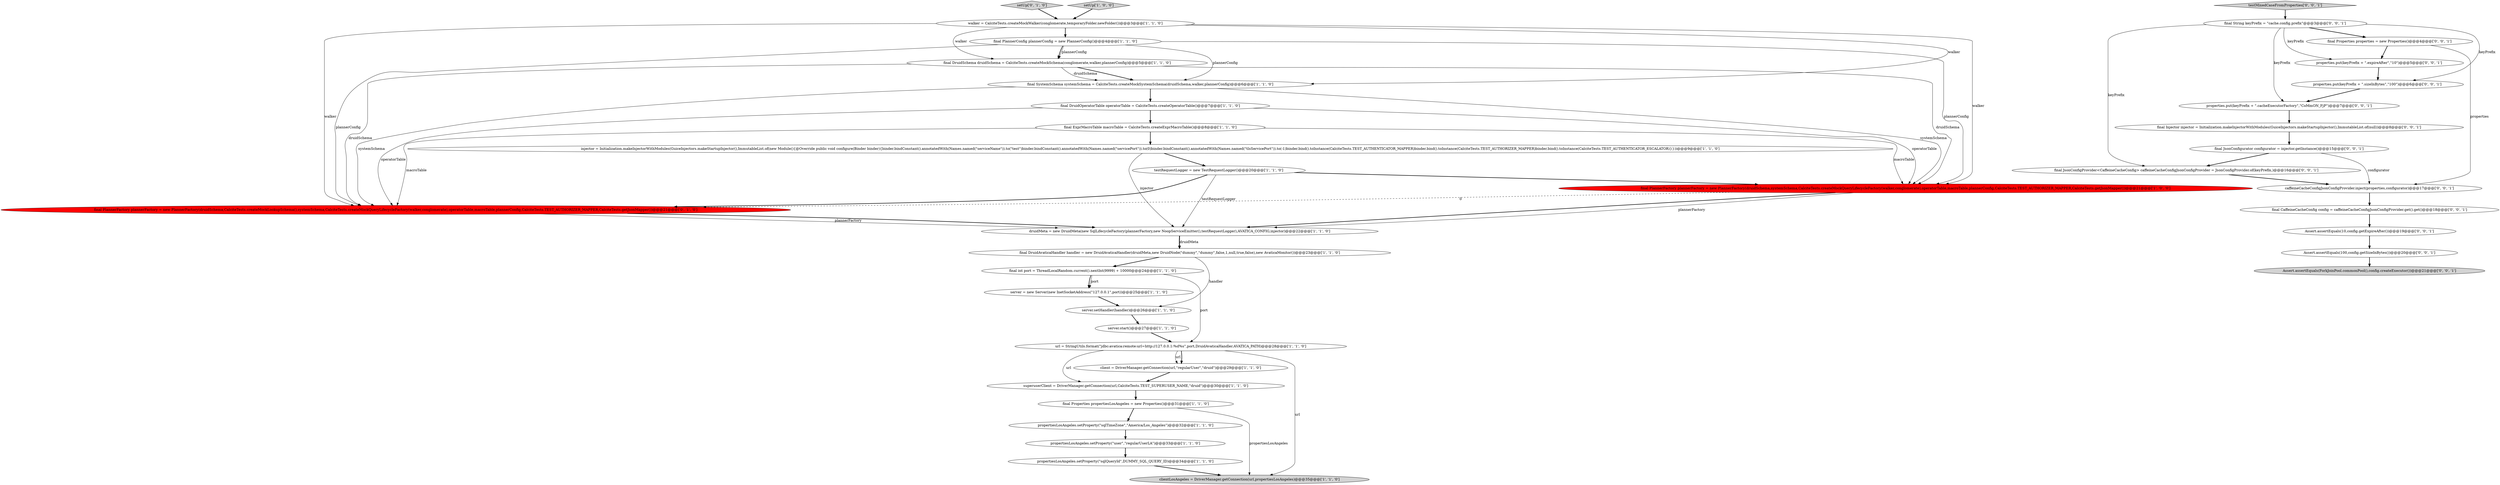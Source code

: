 digraph {
7 [style = filled, label = "final Properties propertiesLosAngeles = new Properties()@@@31@@@['1', '1', '0']", fillcolor = white, shape = ellipse image = "AAA0AAABBB1BBB"];
22 [style = filled, label = "propertiesLosAngeles.setProperty(\"user\",\"regularUserLA\")@@@33@@@['1', '1', '0']", fillcolor = white, shape = ellipse image = "AAA0AAABBB1BBB"];
5 [style = filled, label = "superuserClient = DriverManager.getConnection(url,CalciteTests.TEST_SUPERUSER_NAME,\"druid\")@@@30@@@['1', '1', '0']", fillcolor = white, shape = ellipse image = "AAA0AAABBB1BBB"];
35 [style = filled, label = "final String keyPrefix = \"cache.config.prefix\"@@@3@@@['0', '0', '1']", fillcolor = white, shape = ellipse image = "AAA0AAABBB3BBB"];
3 [style = filled, label = "final DruidAvaticaHandler handler = new DruidAvaticaHandler(druidMeta,new DruidNode(\"dummy\",\"dummy\",false,1,null,true,false),new AvaticaMonitor())@@@23@@@['1', '1', '0']", fillcolor = white, shape = ellipse image = "AAA0AAABBB1BBB"];
26 [style = filled, label = "Assert.assertEquals(100,config.getSizeInBytes())@@@20@@@['0', '0', '1']", fillcolor = white, shape = ellipse image = "AAA0AAABBB3BBB"];
38 [style = filled, label = "final CaffeineCacheConfig config = caffeineCacheConfigJsonConfigProvider.get().get()@@@18@@@['0', '0', '1']", fillcolor = white, shape = ellipse image = "AAA0AAABBB3BBB"];
19 [style = filled, label = "injector = Initialization.makeInjectorWithModules(GuiceInjectors.makeStartupInjector(),ImmutableList.of(new Module(){@Override public void configure(Binder binder){binder.bindConstant().annotatedWith(Names.named(\"serviceName\")).to(\"test\")binder.bindConstant().annotatedWith(Names.named(\"servicePort\")).to(0)binder.bindConstant().annotatedWith(Names.named(\"tlsServicePort\")).to(-1)binder.bind().toInstance(CalciteTests.TEST_AUTHENTICATOR_MAPPER)binder.bind().toInstance(CalciteTests.TEST_AUTHORIZER_MAPPER)binder.bind().toInstance(CalciteTests.TEST_AUTHENTICATOR_ESCALATOR)}}))@@@9@@@['1', '1', '0']", fillcolor = white, shape = ellipse image = "AAA0AAABBB1BBB"];
12 [style = filled, label = "final DruidOperatorTable operatorTable = CalciteTests.createOperatorTable()@@@7@@@['1', '1', '0']", fillcolor = white, shape = ellipse image = "AAA0AAABBB1BBB"];
10 [style = filled, label = "testRequestLogger = new TestRequestLogger()@@@20@@@['1', '1', '0']", fillcolor = white, shape = ellipse image = "AAA0AAABBB1BBB"];
11 [style = filled, label = "final int port = ThreadLocalRandom.current().nextInt(9999) + 10000@@@24@@@['1', '1', '0']", fillcolor = white, shape = ellipse image = "AAA0AAABBB1BBB"];
16 [style = filled, label = "walker = CalciteTests.createMockWalker(conglomerate,temporaryFolder.newFolder())@@@3@@@['1', '1', '0']", fillcolor = white, shape = ellipse image = "AAA0AAABBB1BBB"];
34 [style = filled, label = "final Properties properties = new Properties()@@@4@@@['0', '0', '1']", fillcolor = white, shape = ellipse image = "AAA0AAABBB3BBB"];
31 [style = filled, label = "Assert.assertEquals(10,config.getExpireAfter())@@@19@@@['0', '0', '1']", fillcolor = white, shape = ellipse image = "AAA0AAABBB3BBB"];
17 [style = filled, label = "server.start()@@@27@@@['1', '1', '0']", fillcolor = white, shape = ellipse image = "AAA0AAABBB1BBB"];
37 [style = filled, label = "properties.put(keyPrefix + \".sizeInBytes\",\"100\")@@@6@@@['0', '0', '1']", fillcolor = white, shape = ellipse image = "AAA0AAABBB3BBB"];
20 [style = filled, label = "propertiesLosAngeles.setProperty(\"sqlQueryId\",DUMMY_SQL_QUERY_ID)@@@34@@@['1', '1', '0']", fillcolor = white, shape = ellipse image = "AAA0AAABBB1BBB"];
24 [style = filled, label = "setUp['0', '1', '0']", fillcolor = lightgray, shape = diamond image = "AAA0AAABBB2BBB"];
18 [style = filled, label = "server = new Server(new InetSocketAddress(\"127.0.0.1\",port))@@@25@@@['1', '1', '0']", fillcolor = white, shape = ellipse image = "AAA0AAABBB1BBB"];
0 [style = filled, label = "client = DriverManager.getConnection(url,\"regularUser\",\"druid\")@@@29@@@['1', '1', '0']", fillcolor = white, shape = ellipse image = "AAA0AAABBB1BBB"];
39 [style = filled, label = "final JsonConfigurator configurator = injector.getInstance()@@@15@@@['0', '0', '1']", fillcolor = white, shape = ellipse image = "AAA0AAABBB3BBB"];
13 [style = filled, label = "final ExprMacroTable macroTable = CalciteTests.createExprMacroTable()@@@8@@@['1', '1', '0']", fillcolor = white, shape = ellipse image = "AAA0AAABBB1BBB"];
2 [style = filled, label = "server.setHandler(handler)@@@26@@@['1', '1', '0']", fillcolor = white, shape = ellipse image = "AAA0AAABBB1BBB"];
4 [style = filled, label = "final PlannerConfig plannerConfig = new PlannerConfig()@@@4@@@['1', '1', '0']", fillcolor = white, shape = ellipse image = "AAA0AAABBB1BBB"];
21 [style = filled, label = "druidMeta = new DruidMeta(new SqlLifecycleFactory(plannerFactory,new NoopServiceEmitter(),testRequestLogger),AVATICA_CONFIG,injector)@@@22@@@['1', '1', '0']", fillcolor = white, shape = ellipse image = "AAA0AAABBB1BBB"];
32 [style = filled, label = "final JsonConfigProvider<CaffeineCacheConfig> caffeineCacheConfigJsonConfigProvider = JsonConfigProvider.of(keyPrefix,)@@@16@@@['0', '0', '1']", fillcolor = white, shape = ellipse image = "AAA0AAABBB3BBB"];
6 [style = filled, label = "url = StringUtils.format(\"jdbc:avatica:remote:url=http://127.0.0.1:%d%s\",port,DruidAvaticaHandler.AVATICA_PATH)@@@28@@@['1', '1', '0']", fillcolor = white, shape = ellipse image = "AAA0AAABBB1BBB"];
25 [style = filled, label = "final PlannerFactory plannerFactory = new PlannerFactory(druidSchema,CalciteTests.createMockLookupSchema(),systemSchema,CalciteTests.createMockQueryLifecycleFactory(walker,conglomerate),operatorTable,macroTable,plannerConfig,CalciteTests.TEST_AUTHORIZER_MAPPER,CalciteTests.getJsonMapper())@@@21@@@['0', '1', '0']", fillcolor = red, shape = ellipse image = "AAA1AAABBB2BBB"];
30 [style = filled, label = "caffeineCacheConfigJsonConfigProvider.inject(properties,configurator)@@@17@@@['0', '0', '1']", fillcolor = white, shape = ellipse image = "AAA0AAABBB3BBB"];
23 [style = filled, label = "clientLosAngeles = DriverManager.getConnection(url,propertiesLosAngeles)@@@35@@@['1', '1', '0']", fillcolor = lightgray, shape = ellipse image = "AAA0AAABBB1BBB"];
9 [style = filled, label = "final PlannerFactory plannerFactory = new PlannerFactory(druidSchema,systemSchema,CalciteTests.createMockQueryLifecycleFactory(walker,conglomerate),operatorTable,macroTable,plannerConfig,CalciteTests.TEST_AUTHORIZER_MAPPER,CalciteTests.getJsonMapper())@@@21@@@['1', '0', '0']", fillcolor = red, shape = ellipse image = "AAA1AAABBB1BBB"];
14 [style = filled, label = "setUp['1', '0', '0']", fillcolor = lightgray, shape = diamond image = "AAA0AAABBB1BBB"];
33 [style = filled, label = "properties.put(keyPrefix + \".expireAfter\",\"10\")@@@5@@@['0', '0', '1']", fillcolor = white, shape = ellipse image = "AAA0AAABBB3BBB"];
29 [style = filled, label = "final Injector injector = Initialization.makeInjectorWithModules(GuiceInjectors.makeStartupInjector(),ImmutableList.of(null))@@@8@@@['0', '0', '1']", fillcolor = white, shape = ellipse image = "AAA0AAABBB3BBB"];
8 [style = filled, label = "final DruidSchema druidSchema = CalciteTests.createMockSchema(conglomerate,walker,plannerConfig)@@@5@@@['1', '1', '0']", fillcolor = white, shape = ellipse image = "AAA0AAABBB1BBB"];
15 [style = filled, label = "propertiesLosAngeles.setProperty(\"sqlTimeZone\",\"America/Los_Angeles\")@@@32@@@['1', '1', '0']", fillcolor = white, shape = ellipse image = "AAA0AAABBB1BBB"];
28 [style = filled, label = "testMixedCaseFromProperties['0', '0', '1']", fillcolor = lightgray, shape = diamond image = "AAA0AAABBB3BBB"];
36 [style = filled, label = "Assert.assertEquals(ForkJoinPool.commonPool(),config.createExecutor())@@@21@@@['0', '0', '1']", fillcolor = lightgray, shape = ellipse image = "AAA0AAABBB3BBB"];
1 [style = filled, label = "final SystemSchema systemSchema = CalciteTests.createMockSystemSchema(druidSchema,walker,plannerConfig)@@@6@@@['1', '1', '0']", fillcolor = white, shape = ellipse image = "AAA0AAABBB1BBB"];
27 [style = filled, label = "properties.put(keyPrefix + \".cacheExecutorFactory\",\"CoMmON_FjP\")@@@7@@@['0', '0', '1']", fillcolor = white, shape = ellipse image = "AAA0AAABBB3BBB"];
2->17 [style = bold, label=""];
14->16 [style = bold, label=""];
30->38 [style = bold, label=""];
16->25 [style = solid, label="walker"];
37->27 [style = bold, label=""];
17->6 [style = bold, label=""];
29->39 [style = bold, label=""];
1->25 [style = solid, label="systemSchema"];
12->25 [style = solid, label="operatorTable"];
26->36 [style = bold, label=""];
34->33 [style = bold, label=""];
3->11 [style = bold, label=""];
4->9 [style = solid, label="plannerConfig"];
19->10 [style = bold, label=""];
6->0 [style = bold, label=""];
4->1 [style = solid, label="plannerConfig"];
38->31 [style = bold, label=""];
18->2 [style = bold, label=""];
21->3 [style = bold, label=""];
32->30 [style = bold, label=""];
35->32 [style = solid, label="keyPrefix"];
10->21 [style = solid, label="testRequestLogger"];
35->27 [style = solid, label="keyPrefix"];
11->18 [style = bold, label=""];
15->22 [style = bold, label=""];
8->1 [style = bold, label=""];
12->13 [style = bold, label=""];
24->16 [style = bold, label=""];
31->26 [style = bold, label=""];
28->35 [style = bold, label=""];
13->19 [style = bold, label=""];
1->9 [style = solid, label="systemSchema"];
3->2 [style = solid, label="handler"];
34->30 [style = solid, label="properties"];
35->33 [style = solid, label="keyPrefix"];
20->23 [style = bold, label=""];
22->20 [style = bold, label=""];
25->21 [style = solid, label="plannerFactory"];
10->25 [style = bold, label=""];
11->18 [style = solid, label="port"];
16->8 [style = solid, label="walker"];
8->1 [style = solid, label="druidSchema"];
6->0 [style = solid, label="url"];
39->32 [style = bold, label=""];
16->9 [style = solid, label="walker"];
6->23 [style = solid, label="url"];
39->30 [style = solid, label="configurator"];
4->8 [style = solid, label="plannerConfig"];
9->21 [style = bold, label=""];
1->12 [style = bold, label=""];
13->9 [style = solid, label="macroTable"];
9->21 [style = solid, label="plannerFactory"];
11->6 [style = solid, label="port"];
6->5 [style = solid, label="url"];
4->8 [style = bold, label=""];
5->7 [style = bold, label=""];
7->15 [style = bold, label=""];
16->1 [style = solid, label="walker"];
10->9 [style = bold, label=""];
12->9 [style = solid, label="operatorTable"];
7->23 [style = solid, label="propertiesLosAngeles"];
8->25 [style = solid, label="druidSchema"];
13->25 [style = solid, label="macroTable"];
27->29 [style = bold, label=""];
16->4 [style = bold, label=""];
35->34 [style = bold, label=""];
33->37 [style = bold, label=""];
8->9 [style = solid, label="druidSchema"];
19->21 [style = solid, label="injector"];
9->25 [style = dashed, label="0"];
4->25 [style = solid, label="plannerConfig"];
35->37 [style = solid, label="keyPrefix"];
21->3 [style = solid, label="druidMeta"];
25->21 [style = bold, label=""];
0->5 [style = bold, label=""];
}
